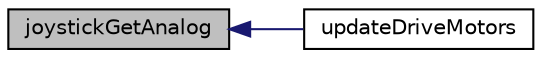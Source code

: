 digraph "joystickGetAnalog"
{
  edge [fontname="Helvetica",fontsize="10",labelfontname="Helvetica",labelfontsize="10"];
  node [fontname="Helvetica",fontsize="10",shape=record];
  rankdir="LR";
  Node101 [label="joystickGetAnalog",height=0.2,width=0.4,color="black", fillcolor="grey75", style="filled", fontcolor="black"];
  Node101 -> Node102 [dir="back",color="midnightblue",fontsize="10",style="solid",fontname="Helvetica"];
  Node102 [label="updateDriveMotors",height=0.2,width=0.4,color="black", fillcolor="white", style="filled",URL="$drive_8c.html#a9958db8f8d3fdaa9446cfa5a26955cef"];
}
